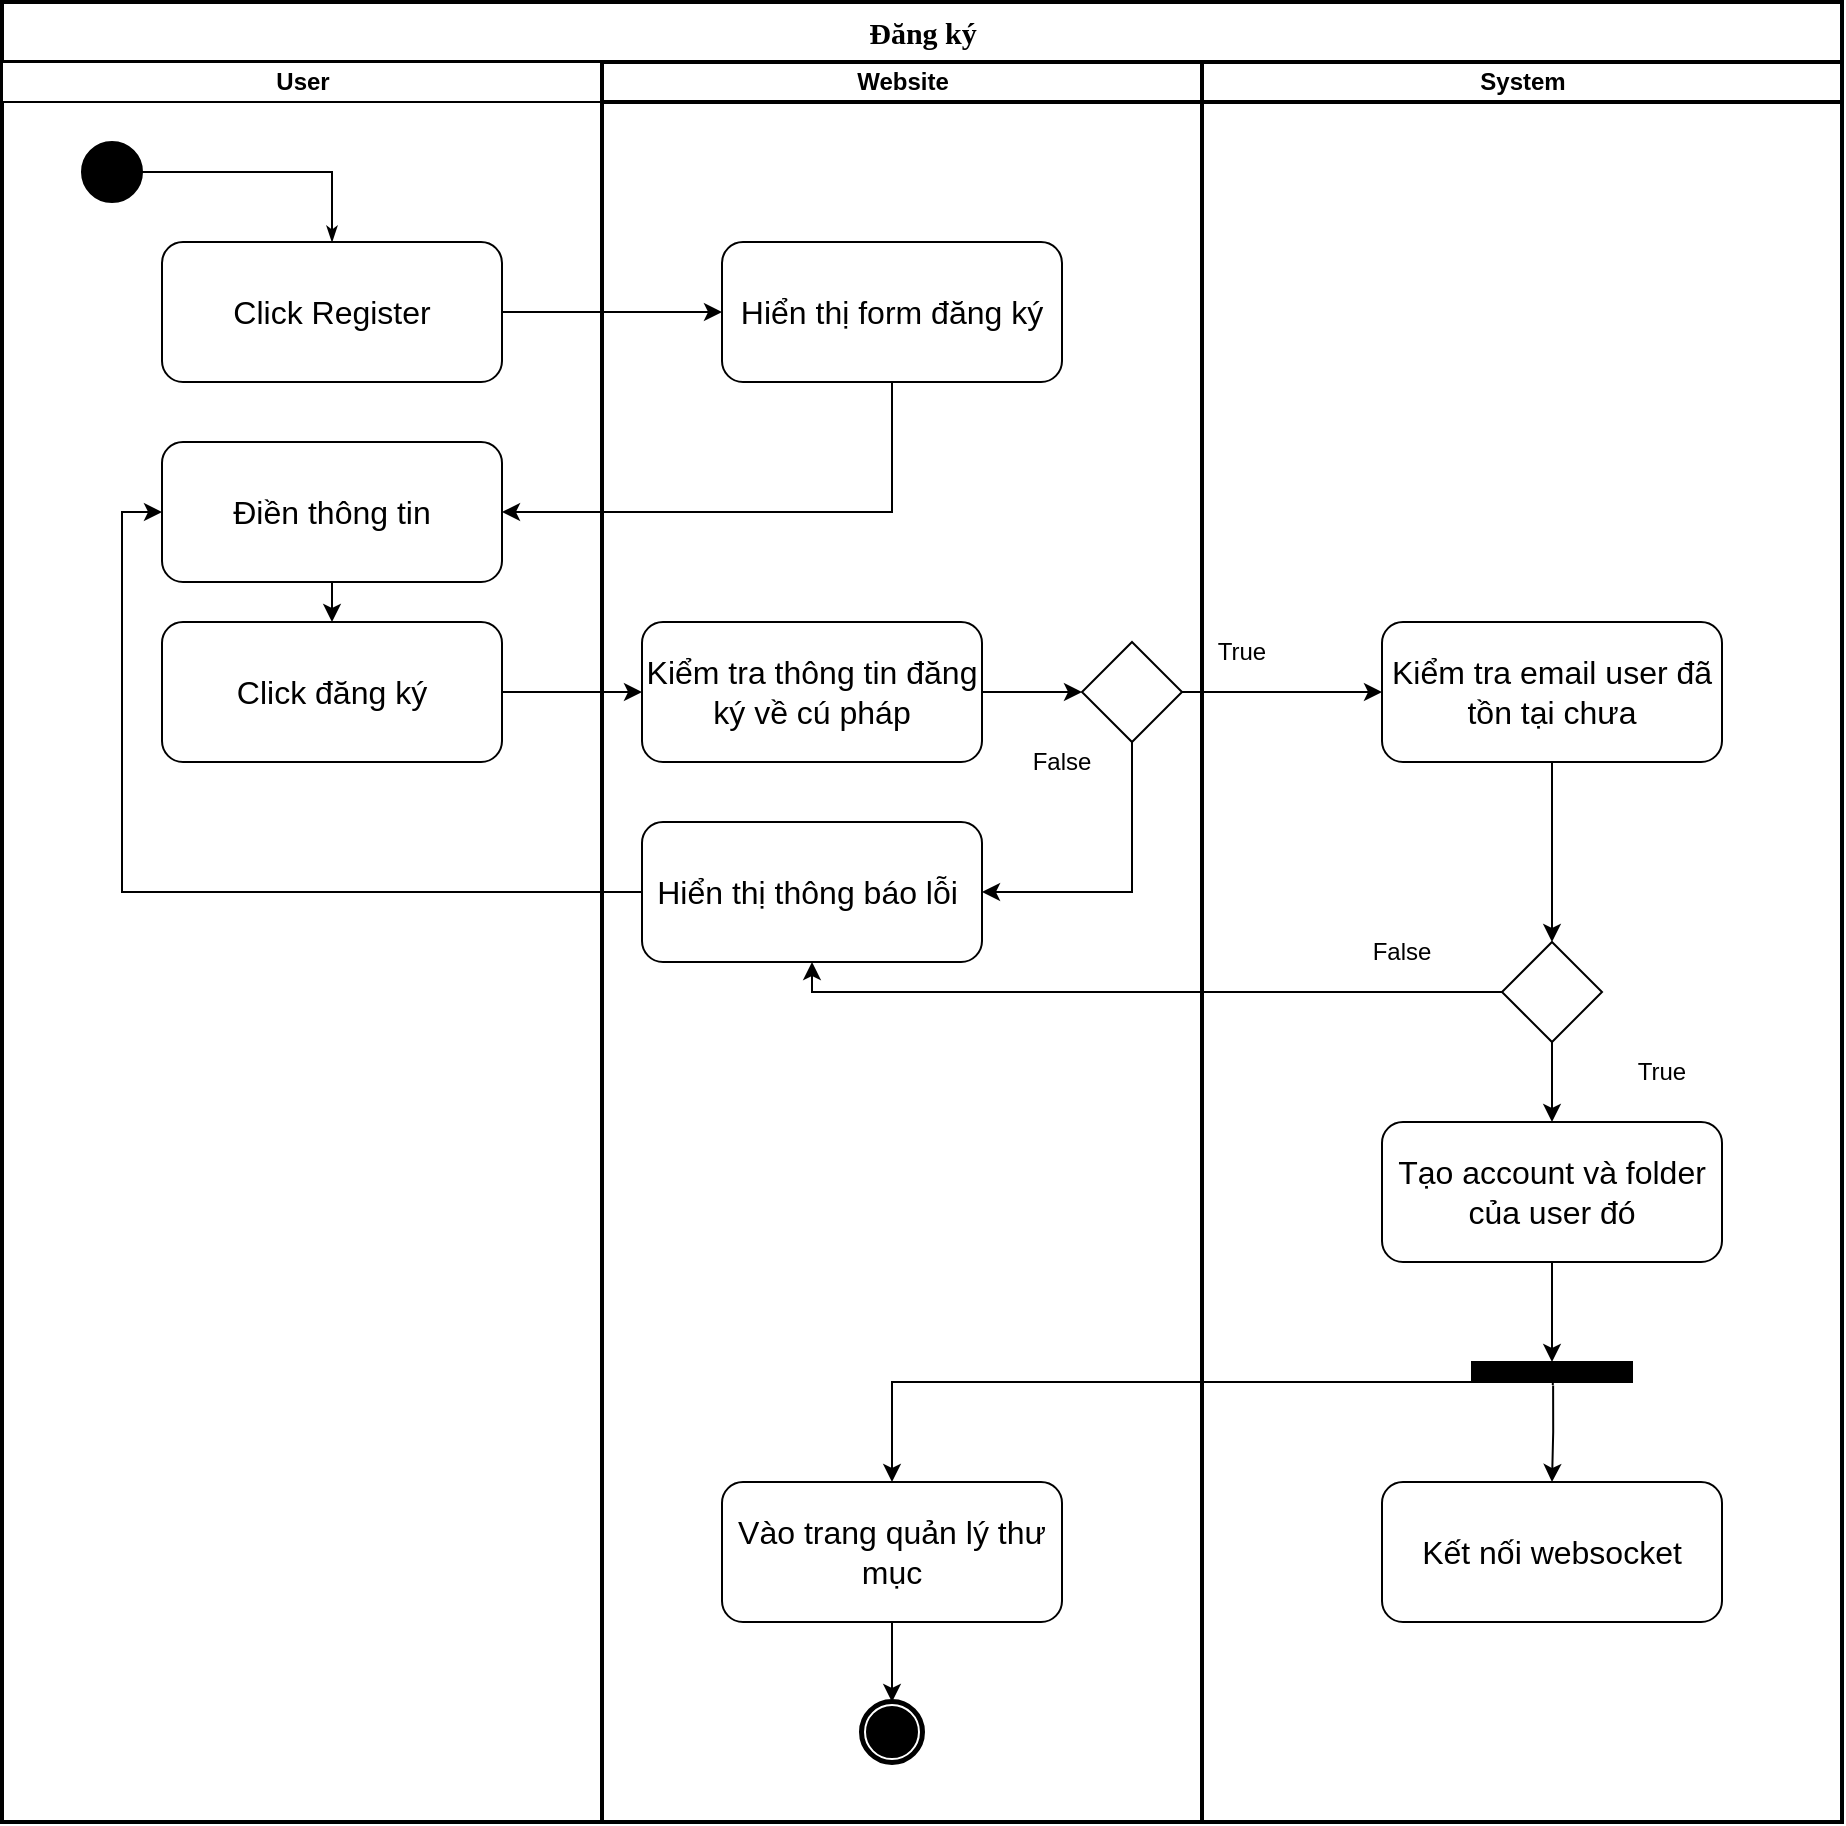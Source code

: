 <mxfile version="20.7.4" type="device"><diagram id="Uci3m8eU8iKF7vBY9eqh" name="Page-1"><mxGraphModel dx="1517" dy="842" grid="1" gridSize="10" guides="1" tooltips="1" connect="1" arrows="1" fold="1" page="1" pageScale="1" pageWidth="827" pageHeight="1169" math="0" shadow="0"><root><mxCell id="0"/><mxCell id="1" parent="0"/><mxCell id="qAQabUUHOaVX3tc12LKt-1" value="&lt;font style=&quot;font-size: 15px;&quot;&gt;Đăng ký&lt;/font&gt;" style="swimlane;html=1;childLayout=stackLayout;startSize=30;rounded=0;shadow=0;comic=0;labelBackgroundColor=none;strokeWidth=2;fontFamily=Verdana;fontSize=12;align=center;" parent="1" vertex="1"><mxGeometry x="80" y="70" width="920" height="910" as="geometry"/></mxCell><mxCell id="qAQabUUHOaVX3tc12LKt-2" value="User" style="swimlane;html=1;startSize=20;" parent="qAQabUUHOaVX3tc12LKt-1" vertex="1"><mxGeometry y="30" width="300" height="880" as="geometry"/></mxCell><mxCell id="qAQabUUHOaVX3tc12LKt-3" value="" style="ellipse;whiteSpace=wrap;html=1;rounded=0;shadow=0;comic=0;labelBackgroundColor=none;strokeWidth=1;fillColor=#000000;fontFamily=Verdana;fontSize=12;align=center;" parent="qAQabUUHOaVX3tc12LKt-2" vertex="1"><mxGeometry x="40" y="40" width="30" height="30" as="geometry"/></mxCell><mxCell id="qAQabUUHOaVX3tc12LKt-4" value="&lt;font style=&quot;font-size: 16px;&quot;&gt;Click Register&lt;br style=&quot;font-size: 16px;&quot;&gt;&lt;/font&gt;" style="rounded=1;whiteSpace=wrap;html=1;fontSize=16;" parent="qAQabUUHOaVX3tc12LKt-2" vertex="1"><mxGeometry x="80" y="90" width="170" height="70" as="geometry"/></mxCell><mxCell id="qAQabUUHOaVX3tc12LKt-5" value="&lt;span style=&quot;font-size: 16px;&quot;&gt;Điền thông tin&lt;/span&gt;" style="rounded=1;whiteSpace=wrap;html=1;fontSize=16;" parent="qAQabUUHOaVX3tc12LKt-2" vertex="1"><mxGeometry x="80" y="190" width="170" height="70" as="geometry"/></mxCell><mxCell id="qAQabUUHOaVX3tc12LKt-6" value="&lt;span style=&quot;font-size: 16px;&quot;&gt;Click đăng ký&lt;/span&gt;" style="rounded=1;whiteSpace=wrap;html=1;fontSize=16;" parent="qAQabUUHOaVX3tc12LKt-2" vertex="1"><mxGeometry x="80" y="280" width="170" height="70" as="geometry"/></mxCell><mxCell id="qAQabUUHOaVX3tc12LKt-7" value="" style="edgeStyle=orthogonalEdgeStyle;rounded=0;orthogonalLoop=1;jettySize=auto;html=1;fontSize=12;exitX=0.5;exitY=1;exitDx=0;exitDy=0;entryX=0.5;entryY=0;entryDx=0;entryDy=0;" parent="qAQabUUHOaVX3tc12LKt-2" source="qAQabUUHOaVX3tc12LKt-5" target="qAQabUUHOaVX3tc12LKt-6" edge="1"><mxGeometry relative="1" as="geometry"><mxPoint x="360" y="180" as="sourcePoint"/><mxPoint x="210" y="260" as="targetPoint"/></mxGeometry></mxCell><mxCell id="qAQabUUHOaVX3tc12LKt-26" style="edgeStyle=orthogonalEdgeStyle;rounded=0;html=1;labelBackgroundColor=none;startArrow=none;startFill=0;startSize=5;endArrow=classicThin;endFill=1;endSize=5;jettySize=auto;orthogonalLoop=1;strokeWidth=1;fontFamily=Verdana;fontSize=12;entryX=0.5;entryY=0;entryDx=0;entryDy=0;" parent="qAQabUUHOaVX3tc12LKt-2" source="qAQabUUHOaVX3tc12LKt-3" target="qAQabUUHOaVX3tc12LKt-4" edge="1"><mxGeometry relative="1" as="geometry"><mxPoint x="240" y="110" as="targetPoint"/></mxGeometry></mxCell><mxCell id="qAQabUUHOaVX3tc12LKt-8" value="" style="edgeStyle=orthogonalEdgeStyle;rounded=0;orthogonalLoop=1;jettySize=auto;html=1;fontSize=12;" parent="qAQabUUHOaVX3tc12LKt-1" source="qAQabUUHOaVX3tc12LKt-4" target="qAQabUUHOaVX3tc12LKt-15" edge="1"><mxGeometry relative="1" as="geometry"/></mxCell><mxCell id="qAQabUUHOaVX3tc12LKt-9" value="" style="edgeStyle=orthogonalEdgeStyle;rounded=0;orthogonalLoop=1;jettySize=auto;html=1;fontSize=12;exitX=0.5;exitY=1;exitDx=0;exitDy=0;entryX=1;entryY=0.5;entryDx=0;entryDy=0;" parent="qAQabUUHOaVX3tc12LKt-1" source="qAQabUUHOaVX3tc12LKt-15" target="qAQabUUHOaVX3tc12LKt-5" edge="1"><mxGeometry relative="1" as="geometry"><mxPoint x="210" y="170" as="sourcePoint"/><mxPoint x="300" y="170" as="targetPoint"/></mxGeometry></mxCell><mxCell id="qAQabUUHOaVX3tc12LKt-10" value="" style="edgeStyle=orthogonalEdgeStyle;rounded=0;orthogonalLoop=1;jettySize=auto;html=1;fontSize=12;" parent="qAQabUUHOaVX3tc12LKt-1" source="qAQabUUHOaVX3tc12LKt-6" target="qAQabUUHOaVX3tc12LKt-17" edge="1"><mxGeometry relative="1" as="geometry"/></mxCell><mxCell id="qAQabUUHOaVX3tc12LKt-11" value="" style="edgeStyle=orthogonalEdgeStyle;rounded=0;orthogonalLoop=1;jettySize=auto;html=1;fontSize=12;" parent="qAQabUUHOaVX3tc12LKt-1" source="qAQabUUHOaVX3tc12LKt-18" target="qAQabUUHOaVX3tc12LKt-27" edge="1"><mxGeometry relative="1" as="geometry"/></mxCell><mxCell id="qAQabUUHOaVX3tc12LKt-12" value="" style="edgeStyle=orthogonalEdgeStyle;rounded=0;orthogonalLoop=1;jettySize=auto;html=1;fontSize=12;exitX=0;exitY=0.5;exitDx=0;exitDy=0;entryX=0;entryY=0.5;entryDx=0;entryDy=0;" parent="qAQabUUHOaVX3tc12LKt-1" source="qAQabUUHOaVX3tc12LKt-19" target="qAQabUUHOaVX3tc12LKt-5" edge="1"><mxGeometry relative="1" as="geometry"><mxPoint x="210" y="335" as="sourcePoint"/><mxPoint x="280" y="335" as="targetPoint"/></mxGeometry></mxCell><mxCell id="qAQabUUHOaVX3tc12LKt-14" value="Website" style="swimlane;html=1;startSize=20;strokeWidth=2;" parent="qAQabUUHOaVX3tc12LKt-1" vertex="1"><mxGeometry x="300" y="30" width="300" height="880" as="geometry"/></mxCell><mxCell id="qAQabUUHOaVX3tc12LKt-15" value="Hiển thị form đăng ký" style="rounded=1;whiteSpace=wrap;html=1;fontSize=16;" parent="qAQabUUHOaVX3tc12LKt-14" vertex="1"><mxGeometry x="60" y="90" width="170" height="70" as="geometry"/></mxCell><mxCell id="qAQabUUHOaVX3tc12LKt-16" value="" style="edgeStyle=orthogonalEdgeStyle;rounded=0;orthogonalLoop=1;jettySize=auto;html=1;fontSize=12;" parent="qAQabUUHOaVX3tc12LKt-14" source="qAQabUUHOaVX3tc12LKt-17" target="qAQabUUHOaVX3tc12LKt-18" edge="1"><mxGeometry relative="1" as="geometry"/></mxCell><mxCell id="qAQabUUHOaVX3tc12LKt-17" value="&lt;span style=&quot;font-size: 16px;&quot;&gt;Kiểm tra thông tin đăng ký về cú pháp&lt;/span&gt;" style="rounded=1;whiteSpace=wrap;html=1;fontSize=16;" parent="qAQabUUHOaVX3tc12LKt-14" vertex="1"><mxGeometry x="20" y="280" width="170" height="70" as="geometry"/></mxCell><mxCell id="qAQabUUHOaVX3tc12LKt-18" value="" style="rhombus;whiteSpace=wrap;html=1;fontSize=12;" parent="qAQabUUHOaVX3tc12LKt-14" vertex="1"><mxGeometry x="240" y="290" width="50" height="50" as="geometry"/></mxCell><mxCell id="qAQabUUHOaVX3tc12LKt-19" value="&lt;span style=&quot;font-size: 16px;&quot;&gt;Hiển thị thông báo lỗi&amp;nbsp;&lt;/span&gt;" style="rounded=1;whiteSpace=wrap;html=1;fontSize=16;" parent="qAQabUUHOaVX3tc12LKt-14" vertex="1"><mxGeometry x="20" y="380" width="170" height="70" as="geometry"/></mxCell><mxCell id="qAQabUUHOaVX3tc12LKt-20" value="" style="edgeStyle=orthogonalEdgeStyle;rounded=0;orthogonalLoop=1;jettySize=auto;html=1;fontSize=12;entryX=1;entryY=0.5;entryDx=0;entryDy=0;exitX=0.5;exitY=1;exitDx=0;exitDy=0;" parent="qAQabUUHOaVX3tc12LKt-14" source="qAQabUUHOaVX3tc12LKt-18" target="qAQabUUHOaVX3tc12LKt-19" edge="1"><mxGeometry relative="1" as="geometry"><mxPoint x="150" y="315" as="sourcePoint"/><mxPoint x="190" y="315" as="targetPoint"/></mxGeometry></mxCell><mxCell id="qAQabUUHOaVX3tc12LKt-21" value="False" style="text;html=1;strokeColor=none;fillColor=none;align=center;verticalAlign=middle;whiteSpace=wrap;rounded=0;fontSize=12;" parent="qAQabUUHOaVX3tc12LKt-14" vertex="1"><mxGeometry x="200" y="335" width="60" height="30" as="geometry"/></mxCell><mxCell id="qAQabUUHOaVX3tc12LKt-23" value="&lt;span style=&quot;font-size: 16px;&quot;&gt;Vào trang quản lý thư mục&lt;/span&gt;" style="rounded=1;whiteSpace=wrap;html=1;fontSize=16;" parent="qAQabUUHOaVX3tc12LKt-14" vertex="1"><mxGeometry x="60" y="710" width="170" height="70" as="geometry"/></mxCell><mxCell id="qAQabUUHOaVX3tc12LKt-22" value="" style="shape=mxgraph.bpmn.shape;html=1;verticalLabelPosition=bottom;labelBackgroundColor=#ffffff;verticalAlign=top;perimeter=ellipsePerimeter;outline=end;symbol=terminate;rounded=0;shadow=0;comic=0;strokeWidth=1;fontFamily=Verdana;fontSize=12;align=center;" parent="qAQabUUHOaVX3tc12LKt-14" vertex="1"><mxGeometry x="130" y="820" width="30" height="30" as="geometry"/></mxCell><mxCell id="qAQabUUHOaVX3tc12LKt-48" value="" style="edgeStyle=orthogonalEdgeStyle;rounded=0;orthogonalLoop=1;jettySize=auto;html=1;fontSize=12;exitX=0.5;exitY=1;exitDx=0;exitDy=0;entryX=0.5;entryY=0;entryDx=0;entryDy=0;" parent="qAQabUUHOaVX3tc12LKt-14" source="qAQabUUHOaVX3tc12LKt-23" target="qAQabUUHOaVX3tc12LKt-22" edge="1"><mxGeometry relative="1" as="geometry"><mxPoint x="485" y="500" as="sourcePoint"/><mxPoint x="485" y="540" as="targetPoint"/></mxGeometry></mxCell><mxCell id="qAQabUUHOaVX3tc12LKt-25" value="System" style="swimlane;html=1;startSize=20;strokeWidth=2;" parent="qAQabUUHOaVX3tc12LKt-1" vertex="1"><mxGeometry x="600" y="30" width="320" height="880" as="geometry"/></mxCell><mxCell id="qAQabUUHOaVX3tc12LKt-27" value="&lt;span style=&quot;font-size: 16px;&quot;&gt;Kiểm tra email user đã tồn tại chưa&lt;/span&gt;" style="rounded=1;whiteSpace=wrap;html=1;fontSize=16;" parent="qAQabUUHOaVX3tc12LKt-25" vertex="1"><mxGeometry x="90" y="280" width="170" height="70" as="geometry"/></mxCell><mxCell id="qAQabUUHOaVX3tc12LKt-28" value="True" style="text;html=1;strokeColor=none;fillColor=none;align=center;verticalAlign=middle;whiteSpace=wrap;rounded=0;fontSize=12;" parent="qAQabUUHOaVX3tc12LKt-25" vertex="1"><mxGeometry x="-10" y="280" width="60" height="30" as="geometry"/></mxCell><mxCell id="qAQabUUHOaVX3tc12LKt-29" value="" style="rhombus;whiteSpace=wrap;html=1;fontSize=12;" parent="qAQabUUHOaVX3tc12LKt-25" vertex="1"><mxGeometry x="150" y="440" width="50" height="50" as="geometry"/></mxCell><mxCell id="qAQabUUHOaVX3tc12LKt-30" value="" style="edgeStyle=orthogonalEdgeStyle;rounded=0;orthogonalLoop=1;jettySize=auto;html=1;fontSize=12;entryX=0.5;entryY=0;entryDx=0;entryDy=0;exitX=0.5;exitY=1;exitDx=0;exitDy=0;" parent="qAQabUUHOaVX3tc12LKt-25" source="qAQabUUHOaVX3tc12LKt-27" target="qAQabUUHOaVX3tc12LKt-29" edge="1"><mxGeometry relative="1" as="geometry"><mxPoint x="120" y="330" as="sourcePoint"/><mxPoint x="70" y="315" as="targetPoint"/></mxGeometry></mxCell><mxCell id="qAQabUUHOaVX3tc12LKt-31" value="False" style="text;html=1;strokeColor=none;fillColor=none;align=center;verticalAlign=middle;whiteSpace=wrap;rounded=0;fontSize=12;" parent="qAQabUUHOaVX3tc12LKt-25" vertex="1"><mxGeometry x="70" y="430" width="60" height="30" as="geometry"/></mxCell><mxCell id="qAQabUUHOaVX3tc12LKt-32" value="True" style="text;html=1;strokeColor=none;fillColor=none;align=center;verticalAlign=middle;whiteSpace=wrap;rounded=0;fontSize=12;" parent="qAQabUUHOaVX3tc12LKt-25" vertex="1"><mxGeometry x="200" y="490" width="60" height="30" as="geometry"/></mxCell><mxCell id="qAQabUUHOaVX3tc12LKt-33" value="&lt;span style=&quot;font-size: 16px;&quot;&gt;Kết nối websocket&lt;/span&gt;" style="rounded=1;whiteSpace=wrap;html=1;fontSize=16;" parent="qAQabUUHOaVX3tc12LKt-25" vertex="1"><mxGeometry x="90" y="710" width="170" height="70" as="geometry"/></mxCell><mxCell id="qAQabUUHOaVX3tc12LKt-34" value="" style="edgeStyle=orthogonalEdgeStyle;rounded=0;orthogonalLoop=1;jettySize=auto;html=1;fontSize=12;exitX=0.5;exitY=1;exitDx=0;exitDy=0;entryX=0.5;entryY=0;entryDx=0;entryDy=0;" parent="qAQabUUHOaVX3tc12LKt-25" source="qAQabUUHOaVX3tc12LKt-29" target="qAQabUUHOaVX3tc12LKt-39" edge="1"><mxGeometry relative="1" as="geometry"><mxPoint x="130" y="340" as="sourcePoint"/><mxPoint x="175" y="540" as="targetPoint"/></mxGeometry></mxCell><mxCell id="qAQabUUHOaVX3tc12LKt-39" value="&lt;span style=&quot;font-size: 16px;&quot;&gt;Tạo account và folder của user đó&lt;/span&gt;" style="rounded=1;whiteSpace=wrap;html=1;fontSize=16;" parent="qAQabUUHOaVX3tc12LKt-25" vertex="1"><mxGeometry x="90" y="530" width="170" height="70" as="geometry"/></mxCell><mxCell id="qAQabUUHOaVX3tc12LKt-41" value="" style="html=1;points=[];perimeter=orthogonalPerimeter;fontSize=12;direction=south;labelBackgroundColor=#000000;labelBorderColor=default;fillColor=#000000;" parent="qAQabUUHOaVX3tc12LKt-25" vertex="1"><mxGeometry x="135" y="650" width="80" height="10" as="geometry"/></mxCell><mxCell id="qAQabUUHOaVX3tc12LKt-42" value="" style="edgeStyle=orthogonalEdgeStyle;rounded=0;orthogonalLoop=1;jettySize=auto;html=1;fontSize=12;exitX=0.5;exitY=1;exitDx=0;exitDy=0;" parent="qAQabUUHOaVX3tc12LKt-25" source="qAQabUUHOaVX3tc12LKt-39" target="qAQabUUHOaVX3tc12LKt-41" edge="1"><mxGeometry relative="1" as="geometry"><mxPoint x="185" y="360" as="sourcePoint"/><mxPoint x="185" y="450" as="targetPoint"/></mxGeometry></mxCell><mxCell id="qAQabUUHOaVX3tc12LKt-44" value="" style="edgeStyle=orthogonalEdgeStyle;rounded=0;orthogonalLoop=1;jettySize=auto;html=1;fontSize=12;entryX=0.5;entryY=0;entryDx=0;entryDy=0;exitX=1.18;exitY=0.493;exitDx=0;exitDy=0;exitPerimeter=0;" parent="qAQabUUHOaVX3tc12LKt-25" source="qAQabUUHOaVX3tc12LKt-41" target="qAQabUUHOaVX3tc12LKt-33" edge="1"><mxGeometry x="1" y="78" relative="1" as="geometry"><mxPoint x="280" y="620" as="sourcePoint"/><mxPoint x="280" y="710" as="targetPoint"/><mxPoint x="-3" y="20" as="offset"/></mxGeometry></mxCell><mxCell id="qAQabUUHOaVX3tc12LKt-40" value="" style="edgeStyle=orthogonalEdgeStyle;rounded=0;orthogonalLoop=1;jettySize=auto;html=1;fontSize=12;exitX=0;exitY=0.5;exitDx=0;exitDy=0;entryX=0.5;entryY=1;entryDx=0;entryDy=0;" parent="qAQabUUHOaVX3tc12LKt-1" source="qAQabUUHOaVX3tc12LKt-29" target="qAQabUUHOaVX3tc12LKt-19" edge="1"><mxGeometry relative="1" as="geometry"><mxPoint x="600" y="345" as="sourcePoint"/><mxPoint x="700" y="345" as="targetPoint"/><Array as="points"><mxPoint x="405" y="495"/></Array></mxGeometry></mxCell><mxCell id="qAQabUUHOaVX3tc12LKt-47" value="" style="edgeStyle=orthogonalEdgeStyle;rounded=0;orthogonalLoop=1;jettySize=auto;html=1;fontSize=12;entryX=0.5;entryY=0;entryDx=0;entryDy=0;exitX=1.149;exitY=0.495;exitDx=0;exitDy=0;exitPerimeter=0;" parent="qAQabUUHOaVX3tc12LKt-1" source="qAQabUUHOaVX3tc12LKt-41" target="qAQabUUHOaVX3tc12LKt-23" edge="1"><mxGeometry x="1" y="78" relative="1" as="geometry"><mxPoint x="785.56" y="691.8" as="sourcePoint"/><mxPoint x="785" y="740" as="targetPoint"/><mxPoint x="-3" y="20" as="offset"/><Array as="points"><mxPoint x="775" y="690"/><mxPoint x="445" y="690"/></Array></mxGeometry></mxCell></root></mxGraphModel></diagram></mxfile>